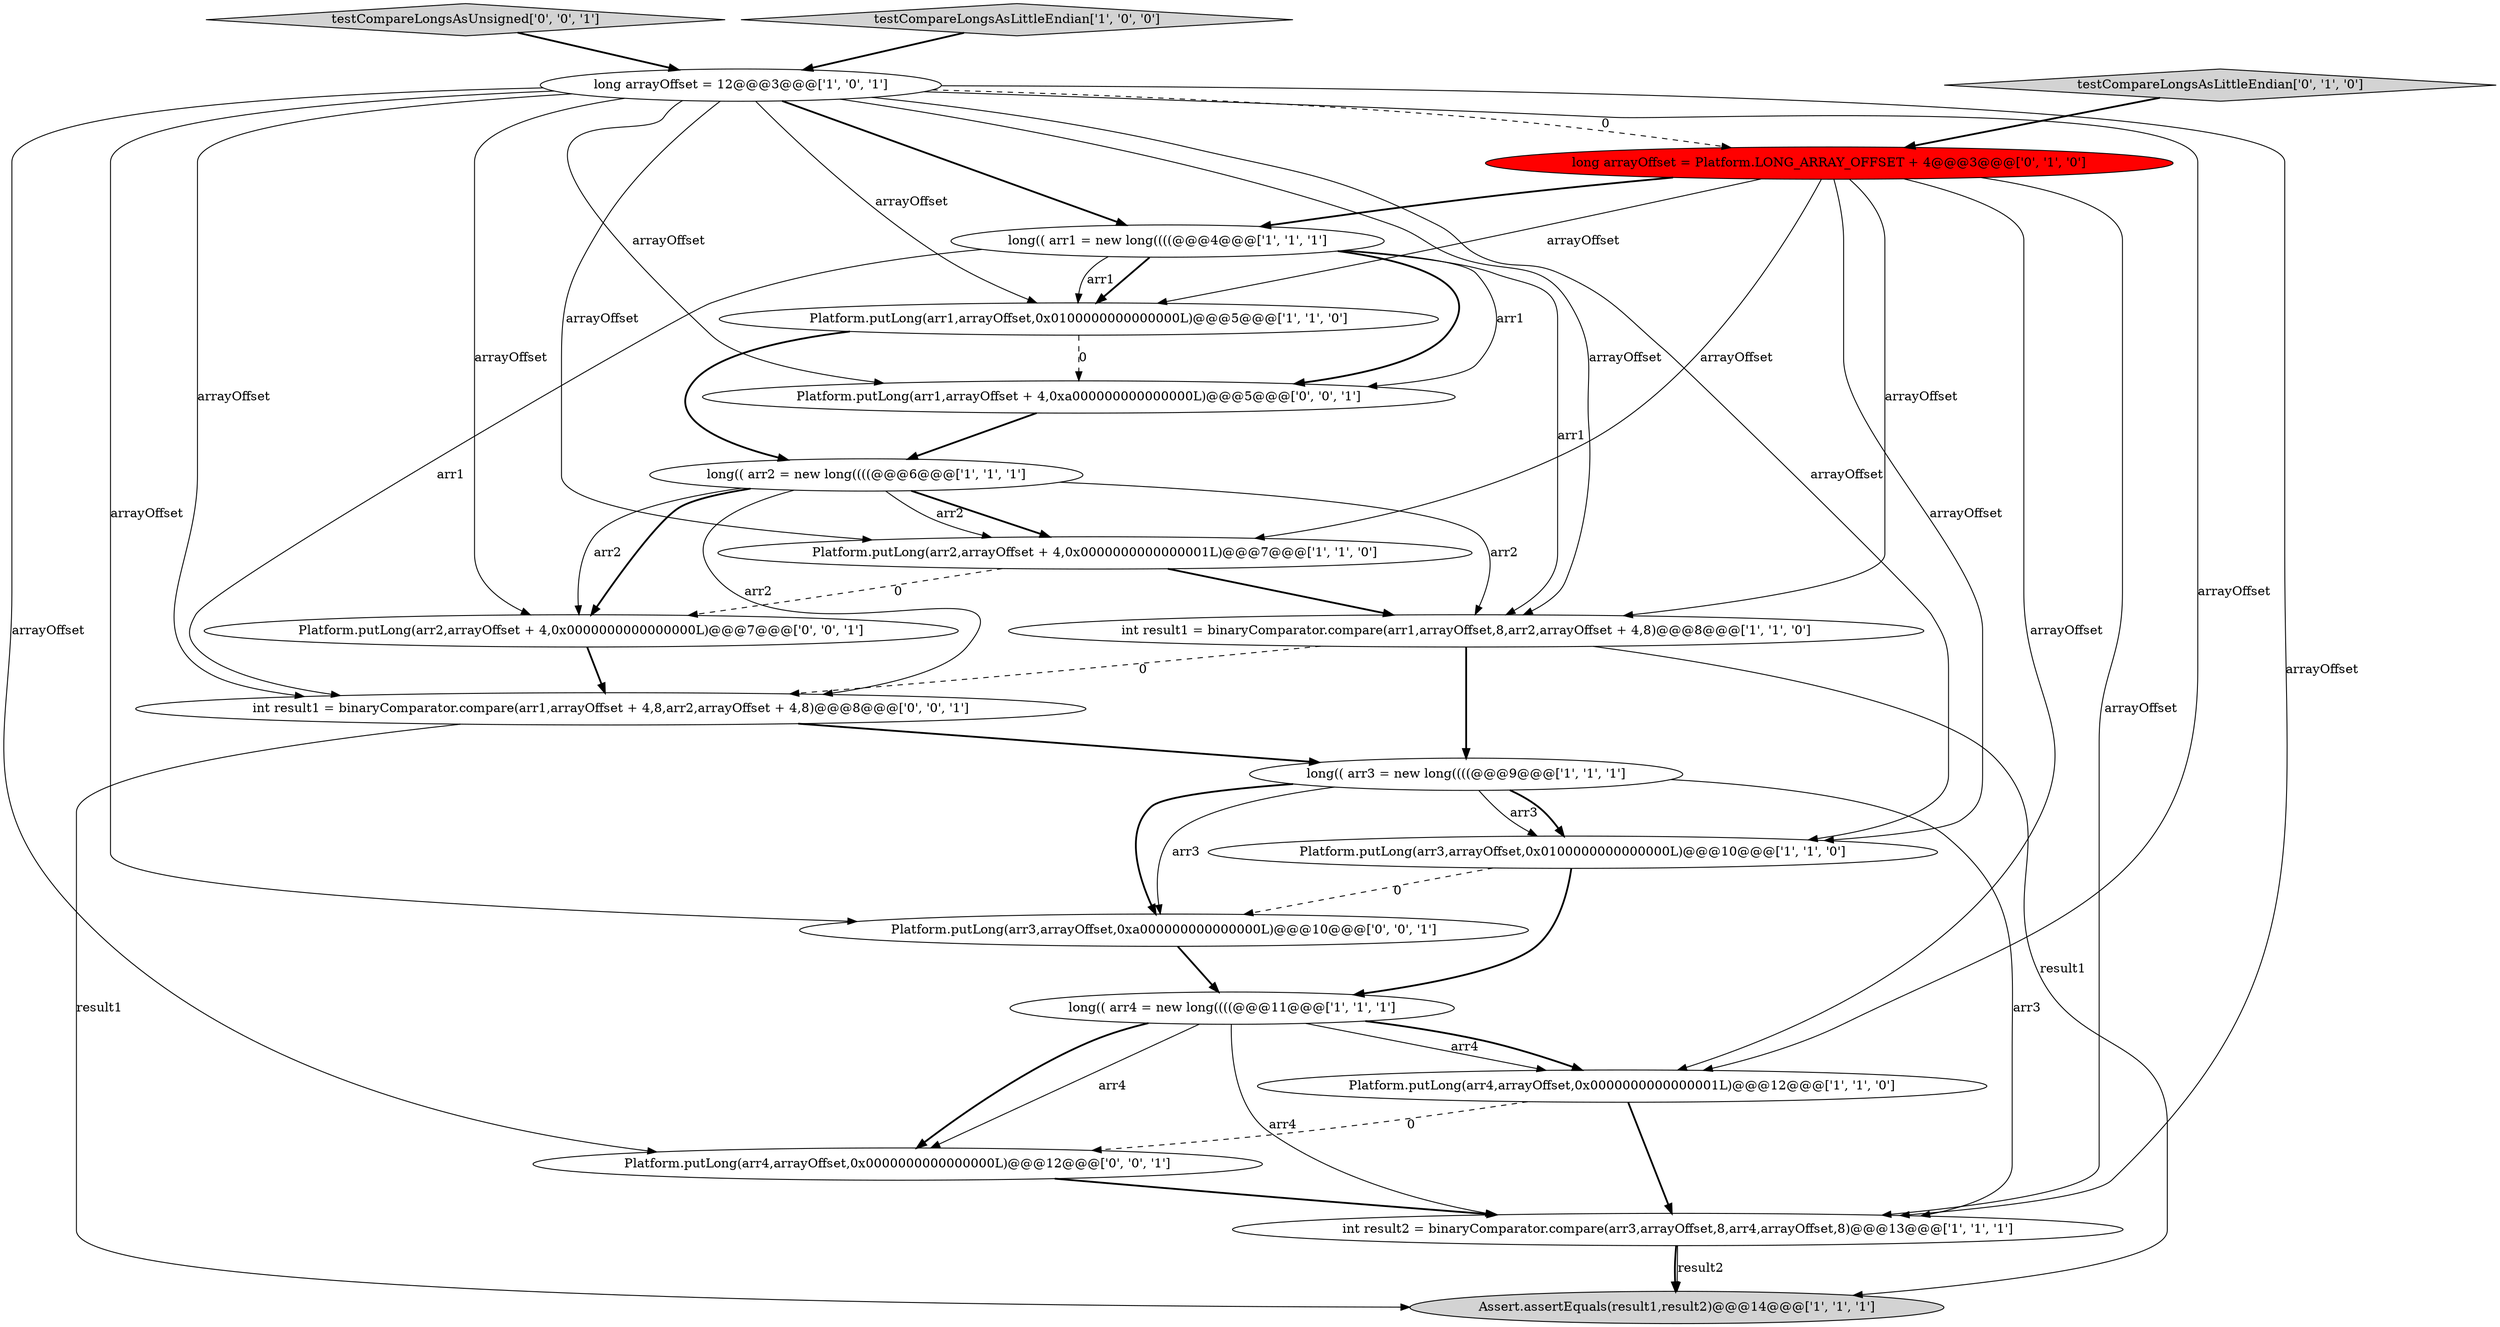 digraph {
13 [style = filled, label = "long arrayOffset = Platform.LONG_ARRAY_OFFSET + 4@@@3@@@['0', '1', '0']", fillcolor = red, shape = ellipse image = "AAA1AAABBB2BBB"];
17 [style = filled, label = "testCompareLongsAsUnsigned['0', '0', '1']", fillcolor = lightgray, shape = diamond image = "AAA0AAABBB3BBB"];
1 [style = filled, label = "Assert.assertEquals(result1,result2)@@@14@@@['1', '1', '1']", fillcolor = lightgray, shape = ellipse image = "AAA0AAABBB1BBB"];
6 [style = filled, label = "long(( arr1 = new long((((@@@4@@@['1', '1', '1']", fillcolor = white, shape = ellipse image = "AAA0AAABBB1BBB"];
7 [style = filled, label = "testCompareLongsAsLittleEndian['1', '0', '0']", fillcolor = lightgray, shape = diamond image = "AAA0AAABBB1BBB"];
19 [style = filled, label = "Platform.putLong(arr1,arrayOffset + 4,0xa000000000000000L)@@@5@@@['0', '0', '1']", fillcolor = white, shape = ellipse image = "AAA0AAABBB3BBB"];
3 [style = filled, label = "long arrayOffset = 12@@@3@@@['1', '0', '1']", fillcolor = white, shape = ellipse image = "AAA0AAABBB1BBB"];
18 [style = filled, label = "int result1 = binaryComparator.compare(arr1,arrayOffset + 4,8,arr2,arrayOffset + 4,8)@@@8@@@['0', '0', '1']", fillcolor = white, shape = ellipse image = "AAA0AAABBB3BBB"];
14 [style = filled, label = "testCompareLongsAsLittleEndian['0', '1', '0']", fillcolor = lightgray, shape = diamond image = "AAA0AAABBB2BBB"];
15 [style = filled, label = "Platform.putLong(arr2,arrayOffset + 4,0x0000000000000000L)@@@7@@@['0', '0', '1']", fillcolor = white, shape = ellipse image = "AAA0AAABBB3BBB"];
0 [style = filled, label = "int result1 = binaryComparator.compare(arr1,arrayOffset,8,arr2,arrayOffset + 4,8)@@@8@@@['1', '1', '0']", fillcolor = white, shape = ellipse image = "AAA0AAABBB1BBB"];
4 [style = filled, label = "long(( arr2 = new long((((@@@6@@@['1', '1', '1']", fillcolor = white, shape = ellipse image = "AAA0AAABBB1BBB"];
11 [style = filled, label = "Platform.putLong(arr2,arrayOffset + 4,0x0000000000000001L)@@@7@@@['1', '1', '0']", fillcolor = white, shape = ellipse image = "AAA0AAABBB1BBB"];
9 [style = filled, label = "long(( arr4 = new long((((@@@11@@@['1', '1', '1']", fillcolor = white, shape = ellipse image = "AAA0AAABBB1BBB"];
8 [style = filled, label = "Platform.putLong(arr1,arrayOffset,0x0100000000000000L)@@@5@@@['1', '1', '0']", fillcolor = white, shape = ellipse image = "AAA0AAABBB1BBB"];
20 [style = filled, label = "Platform.putLong(arr3,arrayOffset,0xa000000000000000L)@@@10@@@['0', '0', '1']", fillcolor = white, shape = ellipse image = "AAA0AAABBB3BBB"];
2 [style = filled, label = "Platform.putLong(arr3,arrayOffset,0x0100000000000000L)@@@10@@@['1', '1', '0']", fillcolor = white, shape = ellipse image = "AAA0AAABBB1BBB"];
10 [style = filled, label = "int result2 = binaryComparator.compare(arr3,arrayOffset,8,arr4,arrayOffset,8)@@@13@@@['1', '1', '1']", fillcolor = white, shape = ellipse image = "AAA0AAABBB1BBB"];
12 [style = filled, label = "Platform.putLong(arr4,arrayOffset,0x0000000000000001L)@@@12@@@['1', '1', '0']", fillcolor = white, shape = ellipse image = "AAA0AAABBB1BBB"];
16 [style = filled, label = "Platform.putLong(arr4,arrayOffset,0x0000000000000000L)@@@12@@@['0', '0', '1']", fillcolor = white, shape = ellipse image = "AAA0AAABBB3BBB"];
5 [style = filled, label = "long(( arr3 = new long((((@@@9@@@['1', '1', '1']", fillcolor = white, shape = ellipse image = "AAA0AAABBB1BBB"];
8->19 [style = dashed, label="0"];
3->18 [style = solid, label="arrayOffset"];
13->10 [style = solid, label="arrayOffset"];
2->20 [style = dashed, label="0"];
9->10 [style = solid, label="arr4"];
13->2 [style = solid, label="arrayOffset"];
3->19 [style = solid, label="arrayOffset"];
5->20 [style = bold, label=""];
20->9 [style = bold, label=""];
16->10 [style = bold, label=""];
11->15 [style = dashed, label="0"];
12->16 [style = dashed, label="0"];
4->15 [style = bold, label=""];
9->12 [style = solid, label="arr4"];
6->19 [style = solid, label="arr1"];
3->2 [style = solid, label="arrayOffset"];
3->6 [style = bold, label=""];
3->10 [style = solid, label="arrayOffset"];
6->19 [style = bold, label=""];
2->9 [style = bold, label=""];
3->8 [style = solid, label="arrayOffset"];
3->13 [style = dashed, label="0"];
15->18 [style = bold, label=""];
3->12 [style = solid, label="arrayOffset"];
3->20 [style = solid, label="arrayOffset"];
9->16 [style = bold, label=""];
7->3 [style = bold, label=""];
3->0 [style = solid, label="arrayOffset"];
3->16 [style = solid, label="arrayOffset"];
5->2 [style = solid, label="arr3"];
3->15 [style = solid, label="arrayOffset"];
9->16 [style = solid, label="arr4"];
5->2 [style = bold, label=""];
3->11 [style = solid, label="arrayOffset"];
11->0 [style = bold, label=""];
12->10 [style = bold, label=""];
6->0 [style = solid, label="arr1"];
13->11 [style = solid, label="arrayOffset"];
13->12 [style = solid, label="arrayOffset"];
6->18 [style = solid, label="arr1"];
10->1 [style = solid, label="result2"];
18->5 [style = bold, label=""];
0->1 [style = solid, label="result1"];
4->15 [style = solid, label="arr2"];
6->8 [style = bold, label=""];
4->0 [style = solid, label="arr2"];
17->3 [style = bold, label=""];
0->18 [style = dashed, label="0"];
9->12 [style = bold, label=""];
19->4 [style = bold, label=""];
8->4 [style = bold, label=""];
13->6 [style = bold, label=""];
14->13 [style = bold, label=""];
13->8 [style = solid, label="arrayOffset"];
4->11 [style = bold, label=""];
10->1 [style = bold, label=""];
6->8 [style = solid, label="arr1"];
4->18 [style = solid, label="arr2"];
4->11 [style = solid, label="arr2"];
5->10 [style = solid, label="arr3"];
13->0 [style = solid, label="arrayOffset"];
5->20 [style = solid, label="arr3"];
0->5 [style = bold, label=""];
18->1 [style = solid, label="result1"];
}
